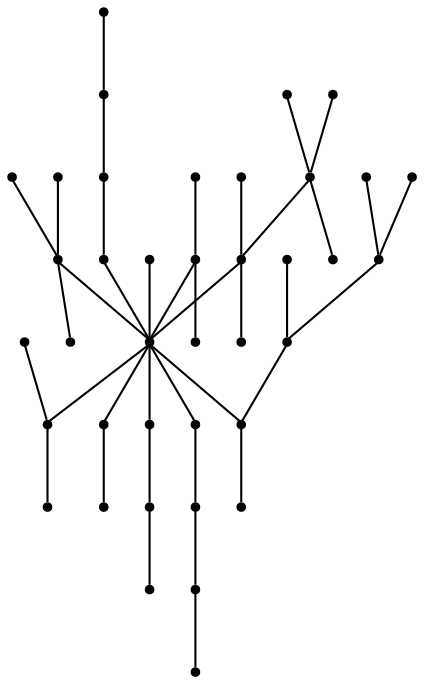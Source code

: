 graph {
  node [shape=point,comment="{\"directed\":false,\"doi\":\"10.1007/978-3-540-70904-6_9\",\"figure\":\"7\"}"]

  v0 [pos="1463.2419921875003,483.13221401638464"]
  v1 [pos="1463.2419921874998,543.4687084621854"]
  v2 [pos="1463.2419921874998,422.7978812323677"]
  v3 [pos="1463.2419921875003,347.380108303494"]
  v4 [pos="905.0360601380814,664.1395356920032"]
  v5 [pos="1327.4625953851744,543.4687084621854"]
  v6 [pos="1387.808121366279,483.13221401638464"]
  v7 [pos="1267.11484375,422.7978812323677"]
  v8 [pos="1206.7693177688952,483.13221401638464"]
  v9 [pos="1267.11484375,483.1322140163846"]
  v10 [pos="1206.7693177688952,362.46342129177526"]
  v11 [pos="1146.4226153706395,422.79788123236756"]
  v12 [pos="1146.4226153706395,543.4687084621853"]
  v13 [pos="1086.0759765625,483.13221401638464"]
  v14 [pos="1086.0759765625,362.46342129177526"]
  v15 [pos="1040.815456940407,543.4687084621853"]
  v16 [pos="965.3836845930233,483.13221401638464"]
  v17 [pos="965.3836845930232,422.7978812323677"]
  v18 [pos="965.3836845930233,543.4687084621854"]
  v19 [pos="482.6116233648255,543.4687084621854"]
  v20 [pos="723.9971452579941,543.4687084621854"]
  v21 [pos="844.6904069767443,483.13221401638464"]
  v22 [pos="844.6904069767443,543.4687084621854"]
  v23 [pos="905.0360601380814,483.1322140163846"]
  v24 [pos="784.3448809956395,483.1322140163846"]
  v25 [pos="723.9971452579942,483.1322140163846"]
  v26 [pos="603.3049486736919,543.4687084621854"]
  v27 [pos="663.6515556867732,483.1322140163846"]
  v28 [pos="542.9582780704943,483.1322140163846"]
  v29 [pos="482.61162336482556,422.79788123236756"]
  v30 [pos="482.6116233648256,347.380108303494"]
  v31 [pos="482.61162336482556,483.1322140163846"]
  v32 [pos="361.91834574854647,483.1322140163846"]
  v33 [pos="361.9183457485465,543.4687084621854"]
  v34 [pos="361.9183457485465,392.6311280992296"]
  v35 [pos="407.1788653706395,422.7978812323677"]
  v36 [pos="422.26603379360466,483.13221401638464"]
  v37 [pos="316.6588753633721,422.7978812323677"]
  v38 [pos="301.5727561773256,483.1322140163846"]

  v0 -- v1 [id="-1",pos="1463.2419921875003,483.13221401638464 1463.2419921874998,543.4687084621854 1463.2419921874998,543.4687084621854 1463.2419921874998,543.4687084621854"]
  v38 -- v33 [id="-2",pos="301.5727561773256,483.1322140163846 361.9183457485465,543.4687084621854 361.9183457485465,543.4687084621854 361.9183457485465,543.4687084621854"]
  v2 -- v0 [id="-3",pos="1463.2419921874998,422.7978812323677 1463.2419921875003,483.13221401638464 1463.2419921875003,483.13221401638464 1463.2419921875003,483.13221401638464"]
  v3 -- v2 [id="-4",pos="1463.2419921875003,347.380108303494 1463.2419921874998,422.7978812323677 1463.2419921874998,422.7978812323677 1463.2419921874998,422.7978812323677"]
  v1 -- v4 [id="-5",pos="1463.2419921874998,543.4687084621854 905.0360601380814,664.1395356920032 905.0360601380814,664.1395356920032 905.0360601380814,664.1395356920032"]
  v5 -- v6 [id="-6",pos="1327.4625953851744,543.4687084621854 1387.808121366279,483.13221401638464 1387.808121366279,483.13221401638464 1387.808121366279,483.13221401638464"]
  v7 -- v8 [id="-7",pos="1267.11484375,422.7978812323677 1206.7693177688952,483.13221401638464 1206.7693177688952,483.13221401638464 1206.7693177688952,483.13221401638464"]
  v9 -- v5 [id="-8",pos="1267.11484375,483.1322140163846 1327.4625953851744,543.4687084621854 1327.4625953851744,543.4687084621854 1327.4625953851744,543.4687084621854"]
  v10 -- v11 [id="-9",pos="1206.7693177688952,362.46342129177526 1146.4226153706395,422.79788123236756 1146.4226153706395,422.79788123236756 1146.4226153706395,422.79788123236756"]
  v8 -- v12 [id="-10",pos="1206.7693177688952,483.13221401638464 1146.4226153706395,543.4687084621853 1146.4226153706395,543.4687084621853 1146.4226153706395,543.4687084621853"]
  v37 -- v32 [id="-11",pos="316.6588753633721,422.7978812323677 361.91834574854647,483.1322140163846 361.91834574854647,483.1322140163846 361.91834574854647,483.1322140163846"]
  v12 -- v13 [id="-12",pos="1146.4226153706395,543.4687084621853 1086.0759765625,483.13221401638464 1086.0759765625,483.13221401638464 1086.0759765625,483.13221401638464"]
  v11 -- v8 [id="-13",pos="1146.4226153706395,422.79788123236756 1206.7693177688952,483.13221401638464 1206.7693177688952,483.13221401638464 1206.7693177688952,483.13221401638464"]
  v14 -- v11 [id="-14",pos="1086.0759765625,362.46342129177526 1146.4226153706395,422.79788123236756 1146.4226153706395,422.79788123236756 1146.4226153706395,422.79788123236756"]
  v15 -- v4 [id="-15",pos="1040.815456940407,543.4687084621853 905.0360601380814,664.1395356920032 905.0360601380814,664.1395356920032 905.0360601380814,664.1395356920032"]
  v16 -- v17 [id="-16",pos="965.3836845930233,483.13221401638464 965.3836845930232,422.7978812323677 965.3836845930232,422.7978812323677 965.3836845930232,422.7978812323677"]
  v18 -- v16 [id="-17",pos="965.3836845930233,543.4687084621854 965.3836845930233,483.13221401638464 965.3836845930233,483.13221401638464 965.3836845930233,483.13221401638464"]
  v4 -- v12 [id="-18",pos="905.0360601380814,664.1395356920032 1146.4226153706395,543.4687084621853 1146.4226153706395,543.4687084621853 1146.4226153706395,543.4687084621853"]
  v4 -- v19 [id="-19",pos="905.0360601380814,664.1395356920032 482.6116233648255,543.4687084621854 482.6116233648255,543.4687084621854 482.6116233648255,543.4687084621854"]
  v4 -- v18 [id="-20",pos="905.0360601380814,664.1395356920032 965.3836845930233,543.4687084621854 965.3836845930233,543.4687084621854 965.3836845930233,543.4687084621854"]
  v4 -- v5 [id="-21",pos="905.0360601380814,664.1395356920032 1327.4625953851744,543.4687084621854 1327.4625953851744,543.4687084621854 1327.4625953851744,543.4687084621854"]
  v4 -- v20 [id="-23",pos="905.0360601380814,664.1395356920032 723.9971452579941,543.4687084621854 723.9971452579941,543.4687084621854 723.9971452579941,543.4687084621854"]
  v21 -- v22 [id="-24",pos="844.6904069767443,483.13221401638464 844.6904069767443,543.4687084621854 844.6904069767443,543.4687084621854 844.6904069767443,543.4687084621854"]
  v22 -- v4 [id="-25",pos="844.6904069767443,543.4687084621854 905.0360601380814,664.1395356920032 905.0360601380814,664.1395356920032 905.0360601380814,664.1395356920032"]
  v22 -- v23 [id="-26",pos="844.6904069767443,543.4687084621854 905.0360601380814,483.1322140163846 905.0360601380814,483.1322140163846 905.0360601380814,483.1322140163846"]
  v24 -- v22 [id="-27",pos="784.3448809956395,483.1322140163846 844.6904069767443,543.4687084621854 844.6904069767443,543.4687084621854 844.6904069767443,543.4687084621854"]
  v20 -- v25 [id="-28",pos="723.9971452579941,543.4687084621854 723.9971452579942,483.1322140163846 723.9971452579942,483.1322140163846 723.9971452579942,483.1322140163846"]
  v26 -- v4 [id="-29",pos="603.3049486736919,543.4687084621854 905.0360601380814,664.1395356920032 905.0360601380814,664.1395356920032 905.0360601380814,664.1395356920032"]
  v26 -- v27 [id="-30",pos="603.3049486736919,543.4687084621854 663.6515556867732,483.1322140163846 663.6515556867732,483.1322140163846 663.6515556867732,483.1322140163846"]
  v28 -- v26 [id="-31",pos="542.9582780704943,483.1322140163846 603.3049486736919,543.4687084621854 603.3049486736919,543.4687084621854 603.3049486736919,543.4687084621854"]
  v29 -- v30 [id="-32",pos="482.61162336482556,422.79788123236756 482.6116233648256,347.380108303494 482.6116233648256,347.380108303494 482.6116233648256,347.380108303494"]
  v31 -- v29 [id="-33",pos="482.61162336482556,483.1322140163846 482.61162336482556,422.79788123236756 482.61162336482556,422.79788123236756 482.61162336482556,422.79788123236756"]
  v19 -- v31 [id="-34",pos="482.6116233648255,543.4687084621854 482.61162336482556,483.1322140163846 482.61162336482556,483.1322140163846 482.61162336482556,483.1322140163846"]
  v32 -- v33 [id="-35",pos="361.91834574854647,483.1322140163846 361.9183457485465,543.4687084621854 361.9183457485465,543.4687084621854 361.9183457485465,543.4687084621854"]
  v34 -- v32 [id="-36",pos="361.9183457485465,392.6311280992296 361.91834574854647,483.1322140163846 361.91834574854647,483.1322140163846 361.91834574854647,483.1322140163846"]
  v32 -- v35 [id="-37",pos="361.91834574854647,483.1322140163846 407.1788653706395,422.7978812323677 407.1788653706395,422.7978812323677 407.1788653706395,422.7978812323677"]
  v33 -- v36 [id="-38",pos="361.9183457485465,543.4687084621854 422.26603379360466,483.13221401638464 422.26603379360466,483.13221401638464 422.26603379360466,483.13221401638464"]
  v33 -- v4 [id="-39",pos="361.9183457485465,543.4687084621854 905.0360601380814,664.1395356920032 905.0360601380814,664.1395356920032 905.0360601380814,664.1395356920032"]
}